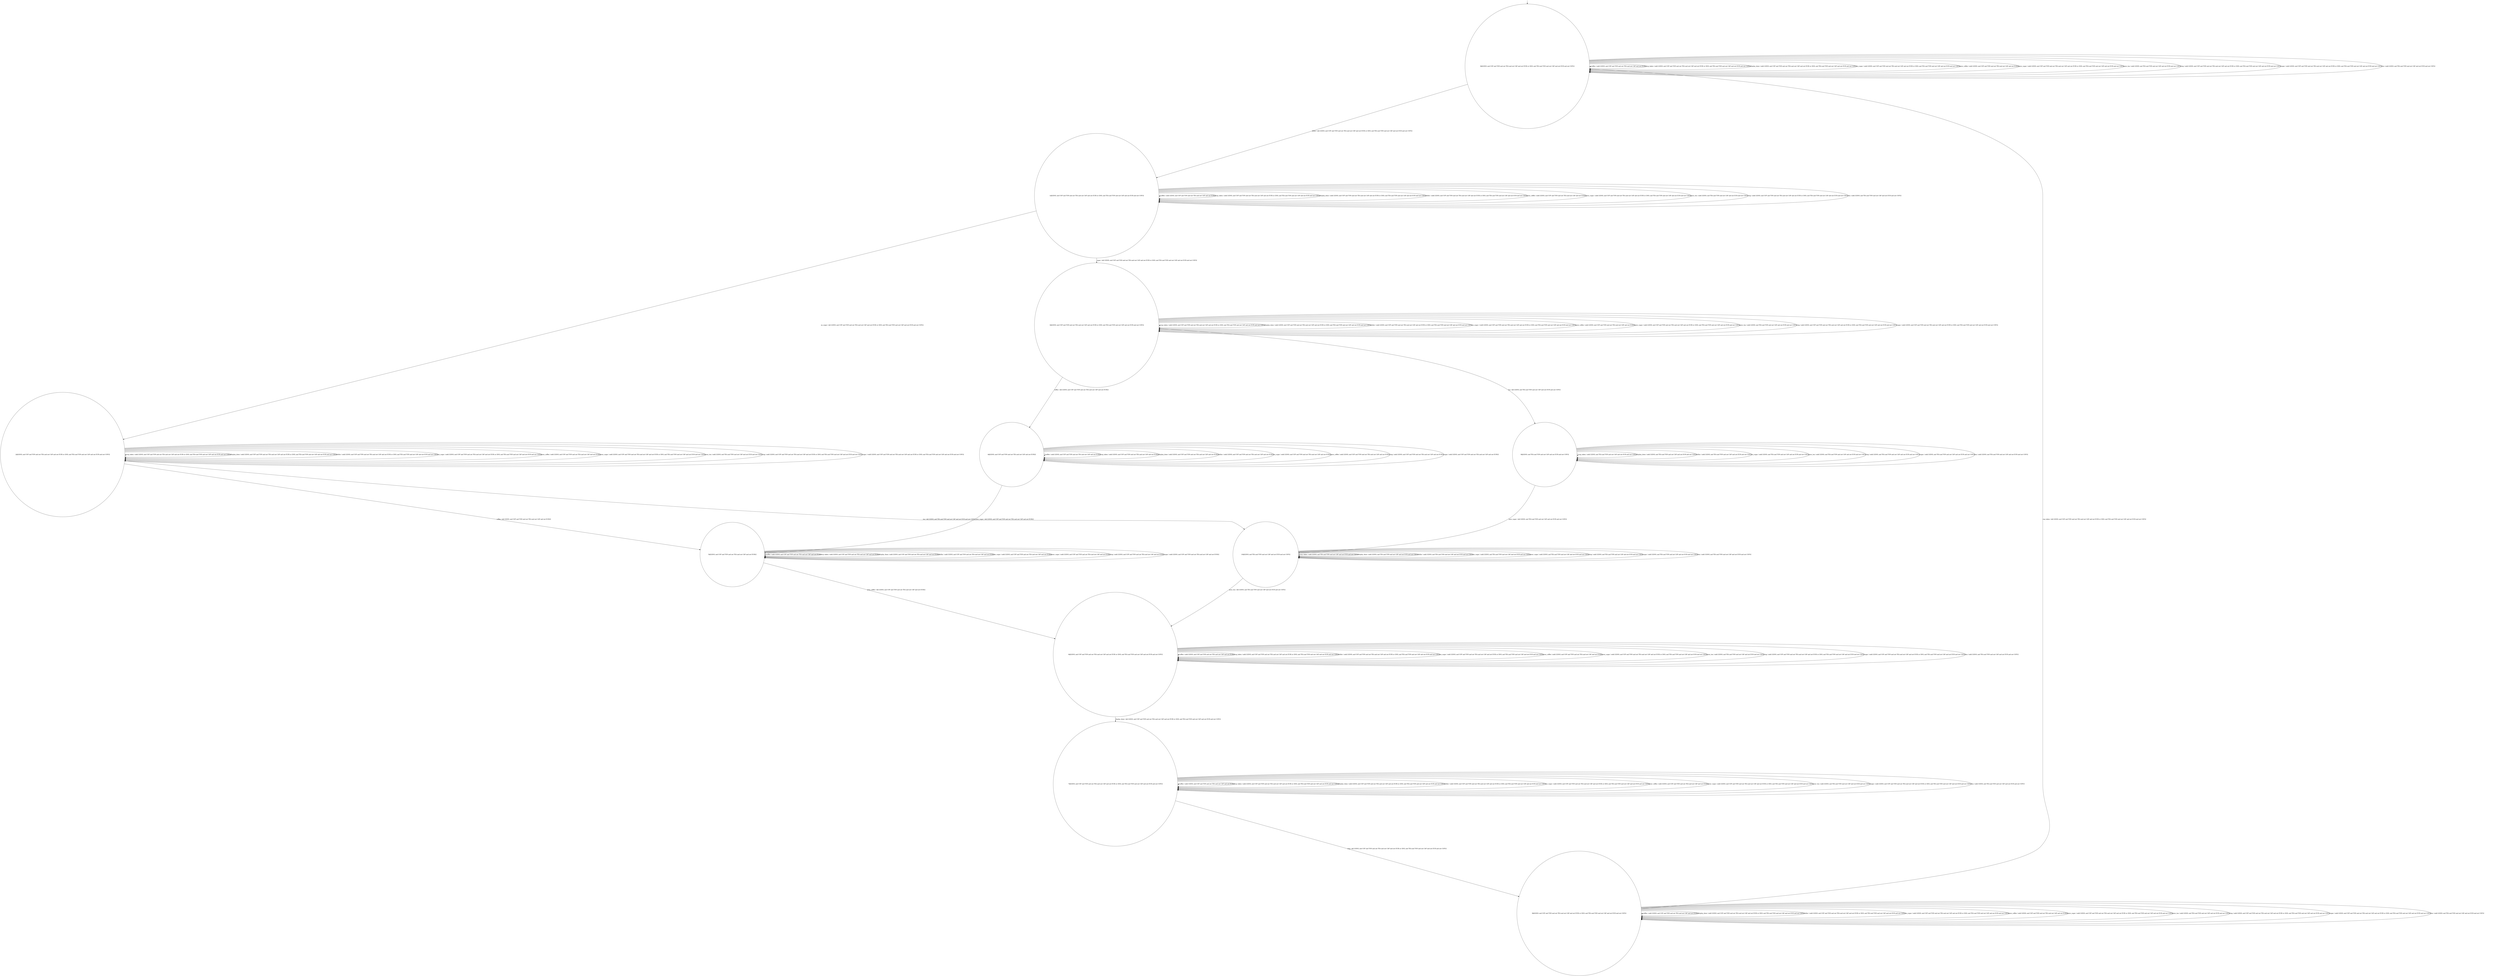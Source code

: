 digraph g {
	edge [lblstyle="above, sloped"];
	s0 [shape="circle" label="0@[((DOL and COF and TON and not TEA and not CAP and not EUR) or (DOL and TEA and TON and not CAP and not EUR and not COF))]"];
	s1 [shape="circle" label="1@[((DOL and COF and TON and not TEA and not CAP and not EUR) or (DOL and TEA and TON and not CAP and not EUR and not COF))]"];
	s2 [shape="circle" label="2@[((DOL and COF and TON and not TEA and not CAP and not EUR) or (DOL and TEA and TON and not CAP and not EUR and not COF))]"];
	s3 [shape="circle" label="3@[((DOL and COF and TON and not TEA and not CAP and not EUR) or (DOL and TEA and TON and not CAP and not EUR and not COF))]"];
	s4 [shape="circle" label="4@[((DOL and COF and TON and not TEA and not CAP and not EUR))]"];
	s5 [shape="circle" label="5@[((DOL and COF and TON and not TEA and not CAP and not EUR))]"];
	s6 [shape="circle" label="6@[((DOL and COF and TON and not TEA and not CAP and not EUR) or (DOL and TEA and TON and not CAP and not EUR and not COF))]"];
	s7 [shape="circle" label="7@[((DOL and COF and TON and not TEA and not CAP and not EUR) or (DOL and TEA and TON and not CAP and not EUR and not COF))]"];
	s8 [shape="circle" label="8@[((DOL and COF and TON and not TEA and not CAP and not EUR) or (DOL and TEA and TON and not CAP and not EUR and not COF))]"];
	s9 [shape="circle" label="9@[((DOL and TEA and TON and not CAP and not EUR and not COF))]"];
	s10 [shape="circle" label="10@[((DOL and TEA and TON and not CAP and not EUR and not COF))]"];
	s0 -> s0 [label="coffee / nok() [((DOL and COF and TON and not TEA and not CAP and not EUR))]"];
	s0 -> s0 [label="cup_taken / nok() [((DOL and COF and TON and not TEA and not CAP and not EUR) or (DOL and TEA and TON and not CAP and not EUR and not COF))]"];
	s0 -> s0 [label="display_done / nok() [((DOL and COF and TON and not TEA and not CAP and not EUR) or (DOL and TEA and TON and not CAP and not EUR and not COF))]"];
	s0 -> s1 [label="dollar / ok() [((DOL and COF and TON and not TEA and not CAP and not EUR) or (DOL and TEA and TON and not CAP and not EUR and not COF))]"];
	s0 -> s0 [label="no_sugar / nok() [((DOL and COF and TON and not TEA and not CAP and not EUR) or (DOL and TEA and TON and not CAP and not EUR and not COF))]"];
	s0 -> s0 [label="pour_coffee / nok() [((DOL and COF and TON and not TEA and not CAP and not EUR))]"];
	s0 -> s0 [label="pour_sugar / nok() [((DOL and COF and TON and not TEA and not CAP and not EUR) or (DOL and TEA and TON and not CAP and not EUR and not COF))]"];
	s0 -> s0 [label="pour_tea / nok() [((DOL and TEA and TON and not CAP and not EUR and not COF))]"];
	s0 -> s0 [label="ring / nok() [((DOL and COF and TON and not TEA and not CAP and not EUR) or (DOL and TEA and TON and not CAP and not EUR and not COF))]"];
	s0 -> s0 [label="sugar / nok() [((DOL and COF and TON and not TEA and not CAP and not EUR) or (DOL and TEA and TON and not CAP and not EUR and not COF))]"];
	s0 -> s0 [label="tea / nok() [((DOL and TEA and TON and not CAP and not EUR and not COF))]"];
	s1 -> s1 [label="coffee / nok() [((DOL and COF and TON and not TEA and not CAP and not EUR))]"];
	s1 -> s1 [label="cup_taken / nok() [((DOL and COF and TON and not TEA and not CAP and not EUR) or (DOL and TEA and TON and not CAP and not EUR and not COF))]"];
	s1 -> s1 [label="display_done / nok() [((DOL and COF and TON and not TEA and not CAP and not EUR) or (DOL and TEA and TON and not CAP and not EUR and not COF))]"];
	s1 -> s1 [label="dollar / nok() [((DOL and COF and TON and not TEA and not CAP and not EUR) or (DOL and TEA and TON and not CAP and not EUR and not COF))]"];
	s1 -> s2 [label="no_sugar / ok() [((DOL and COF and TON and not TEA and not CAP and not EUR) or (DOL and TEA and TON and not CAP and not EUR and not COF))]"];
	s1 -> s1 [label="pour_coffee / nok() [((DOL and COF and TON and not TEA and not CAP and not EUR))]"];
	s1 -> s1 [label="pour_sugar / nok() [((DOL and COF and TON and not TEA and not CAP and not EUR) or (DOL and TEA and TON and not CAP and not EUR and not COF))]"];
	s1 -> s1 [label="pour_tea / nok() [((DOL and TEA and TON and not CAP and not EUR and not COF))]"];
	s1 -> s1 [label="ring / nok() [((DOL and COF and TON and not TEA and not CAP and not EUR) or (DOL and TEA and TON and not CAP and not EUR and not COF))]"];
	s1 -> s3 [label="sugar / ok() [((DOL and COF and TON and not TEA and not CAP and not EUR) or (DOL and TEA and TON and not CAP and not EUR and not COF))]"];
	s1 -> s1 [label="tea / nok() [((DOL and TEA and TON and not CAP and not EUR and not COF))]"];
	s2 -> s5 [label="coffee / ok() [((DOL and COF and TON and not TEA and not CAP and not EUR))]"];
	s2 -> s2 [label="cup_taken / nok() [((DOL and COF and TON and not TEA and not CAP and not EUR) or (DOL and TEA and TON and not CAP and not EUR and not COF))]"];
	s2 -> s2 [label="display_done / nok() [((DOL and COF and TON and not TEA and not CAP and not EUR) or (DOL and TEA and TON and not CAP and not EUR and not COF))]"];
	s2 -> s2 [label="dollar / nok() [((DOL and COF and TON and not TEA and not CAP and not EUR) or (DOL and TEA and TON and not CAP and not EUR and not COF))]"];
	s2 -> s2 [label="no_sugar / nok() [((DOL and COF and TON and not TEA and not CAP and not EUR) or (DOL and TEA and TON and not CAP and not EUR and not COF))]"];
	s2 -> s2 [label="pour_coffee / nok() [((DOL and COF and TON and not TEA and not CAP and not EUR))]"];
	s2 -> s2 [label="pour_sugar / nok() [((DOL and COF and TON and not TEA and not CAP and not EUR) or (DOL and TEA and TON and not CAP and not EUR and not COF))]"];
	s2 -> s2 [label="pour_tea / nok() [((DOL and TEA and TON and not CAP and not EUR and not COF))]"];
	s2 -> s2 [label="ring / nok() [((DOL and COF and TON and not TEA and not CAP and not EUR) or (DOL and TEA and TON and not CAP and not EUR and not COF))]"];
	s2 -> s2 [label="sugar / void() [((DOL and COF and TON and not TEA and not CAP and not EUR) or (DOL and TEA and TON and not CAP and not EUR and not COF))]"];
	s2 -> s10 [label="tea / ok() [((DOL and TEA and TON and not CAP and not EUR and not COF))]"];
	s3 -> s4 [label="coffee / ok() [((DOL and COF and TON and not TEA and not CAP and not EUR))]"];
	s3 -> s3 [label="cup_taken / nok() [((DOL and COF and TON and not TEA and not CAP and not EUR) or (DOL and TEA and TON and not CAP and not EUR and not COF))]"];
	s3 -> s3 [label="display_done / nok() [((DOL and COF and TON and not TEA and not CAP and not EUR) or (DOL and TEA and TON and not CAP and not EUR and not COF))]"];
	s3 -> s3 [label="dollar / nok() [((DOL and COF and TON and not TEA and not CAP and not EUR) or (DOL and TEA and TON and not CAP and not EUR and not COF))]"];
	s3 -> s3 [label="no_sugar / void() [((DOL and COF and TON and not TEA and not CAP and not EUR) or (DOL and TEA and TON and not CAP and not EUR and not COF))]"];
	s3 -> s3 [label="pour_coffee / nok() [((DOL and COF and TON and not TEA and not CAP and not EUR))]"];
	s3 -> s3 [label="pour_sugar / nok() [((DOL and COF and TON and not TEA and not CAP and not EUR) or (DOL and TEA and TON and not CAP and not EUR and not COF))]"];
	s3 -> s3 [label="pour_tea / nok() [((DOL and TEA and TON and not CAP and not EUR and not COF))]"];
	s3 -> s3 [label="ring / nok() [((DOL and COF and TON and not TEA and not CAP and not EUR) or (DOL and TEA and TON and not CAP and not EUR and not COF))]"];
	s3 -> s3 [label="sugar / nok() [((DOL and COF and TON and not TEA and not CAP and not EUR) or (DOL and TEA and TON and not CAP and not EUR and not COF))]"];
	s3 -> s9 [label="tea / ok() [((DOL and TEA and TON and not CAP and not EUR and not COF))]"];
	s4 -> s4 [label="coffee / nok() [((DOL and COF and TON and not TEA and not CAP and not EUR))]"];
	s4 -> s4 [label="cup_taken / nok() [((DOL and COF and TON and not TEA and not CAP and not EUR))]"];
	s4 -> s4 [label="display_done / nok() [((DOL and COF and TON and not TEA and not CAP and not EUR))]"];
	s4 -> s4 [label="dollar / nok() [((DOL and COF and TON and not TEA and not CAP and not EUR))]"];
	s4 -> s4 [label="no_sugar / nok() [((DOL and COF and TON and not TEA and not CAP and not EUR))]"];
	s4 -> s4 [label="pour_coffee / nok() [((DOL and COF and TON and not TEA and not CAP and not EUR))]"];
	s4 -> s5 [label="pour_sugar / ok() [((DOL and COF and TON and not TEA and not CAP and not EUR))]"];
	s4 -> s4 [label="ring / nok() [((DOL and COF and TON and not TEA and not CAP and not EUR))]"];
	s4 -> s4 [label="sugar / nok() [((DOL and COF and TON and not TEA and not CAP and not EUR))]"];
	s5 -> s5 [label="coffee / nok() [((DOL and COF and TON and not TEA and not CAP and not EUR))]"];
	s5 -> s5 [label="cup_taken / nok() [((DOL and COF and TON and not TEA and not CAP and not EUR))]"];
	s5 -> s5 [label="display_done / nok() [((DOL and COF and TON and not TEA and not CAP and not EUR))]"];
	s5 -> s5 [label="dollar / nok() [((DOL and COF and TON and not TEA and not CAP and not EUR))]"];
	s5 -> s5 [label="no_sugar / nok() [((DOL and COF and TON and not TEA and not CAP and not EUR))]"];
	s5 -> s6 [label="pour_coffee / ok() [((DOL and COF and TON and not TEA and not CAP and not EUR))]"];
	s5 -> s5 [label="pour_sugar / nok() [((DOL and COF and TON and not TEA and not CAP and not EUR))]"];
	s5 -> s5 [label="ring / nok() [((DOL and COF and TON and not TEA and not CAP and not EUR))]"];
	s5 -> s5 [label="sugar / nok() [((DOL and COF and TON and not TEA and not CAP and not EUR))]"];
	s6 -> s6 [label="coffee / nok() [((DOL and COF and TON and not TEA and not CAP and not EUR))]"];
	s6 -> s6 [label="cup_taken / nok() [((DOL and COF and TON and not TEA and not CAP and not EUR) or (DOL and TEA and TON and not CAP and not EUR and not COF))]"];
	s6 -> s7 [label="display_done / ok() [((DOL and COF and TON and not TEA and not CAP and not EUR) or (DOL and TEA and TON and not CAP and not EUR and not COF))]"];
	s6 -> s6 [label="dollar / nok() [((DOL and COF and TON and not TEA and not CAP and not EUR) or (DOL and TEA and TON and not CAP and not EUR and not COF))]"];
	s6 -> s6 [label="no_sugar / nok() [((DOL and COF and TON and not TEA and not CAP and not EUR) or (DOL and TEA and TON and not CAP and not EUR and not COF))]"];
	s6 -> s6 [label="pour_coffee / nok() [((DOL and COF and TON and not TEA and not CAP and not EUR))]"];
	s6 -> s6 [label="pour_sugar / nok() [((DOL and COF and TON and not TEA and not CAP and not EUR) or (DOL and TEA and TON and not CAP and not EUR and not COF))]"];
	s6 -> s6 [label="pour_tea / nok() [((DOL and TEA and TON and not CAP and not EUR and not COF))]"];
	s6 -> s6 [label="ring / nok() [((DOL and COF and TON and not TEA and not CAP and not EUR) or (DOL and TEA and TON and not CAP and not EUR and not COF))]"];
	s6 -> s6 [label="sugar / nok() [((DOL and COF and TON and not TEA and not CAP and not EUR) or (DOL and TEA and TON and not CAP and not EUR and not COF))]"];
	s6 -> s6 [label="tea / nok() [((DOL and TEA and TON and not CAP and not EUR and not COF))]"];
	s7 -> s7 [label="coffee / nok() [((DOL and COF and TON and not TEA and not CAP and not EUR))]"];
	s7 -> s7 [label="cup_taken / nok() [((DOL and COF and TON and not TEA and not CAP and not EUR) or (DOL and TEA and TON and not CAP and not EUR and not COF))]"];
	s7 -> s7 [label="display_done / nok() [((DOL and COF and TON and not TEA and not CAP and not EUR) or (DOL and TEA and TON and not CAP and not EUR and not COF))]"];
	s7 -> s7 [label="dollar / nok() [((DOL and COF and TON and not TEA and not CAP and not EUR) or (DOL and TEA and TON and not CAP and not EUR and not COF))]"];
	s7 -> s7 [label="no_sugar / nok() [((DOL and COF and TON and not TEA and not CAP and not EUR) or (DOL and TEA and TON and not CAP and not EUR and not COF))]"];
	s7 -> s7 [label="pour_coffee / nok() [((DOL and COF and TON and not TEA and not CAP and not EUR))]"];
	s7 -> s7 [label="pour_sugar / nok() [((DOL and COF and TON and not TEA and not CAP and not EUR) or (DOL and TEA and TON and not CAP and not EUR and not COF))]"];
	s7 -> s7 [label="pour_tea / nok() [((DOL and TEA and TON and not CAP and not EUR and not COF))]"];
	s7 -> s8 [label="ring / ok() [((DOL and COF and TON and not TEA and not CAP and not EUR) or (DOL and TEA and TON and not CAP and not EUR and not COF))]"];
	s7 -> s7 [label="sugar / nok() [((DOL and COF and TON and not TEA and not CAP and not EUR) or (DOL and TEA and TON and not CAP and not EUR and not COF))]"];
	s7 -> s7 [label="tea / nok() [((DOL and TEA and TON and not CAP and not EUR and not COF))]"];
	s8 -> s8 [label="coffee / nok() [((DOL and COF and TON and not TEA and not CAP and not EUR))]"];
	s8 -> s0 [label="cup_taken / ok() [((DOL and COF and TON and not TEA and not CAP and not EUR) or (DOL and TEA and TON and not CAP and not EUR and not COF))]"];
	s8 -> s8 [label="display_done / nok() [((DOL and COF and TON and not TEA and not CAP and not EUR) or (DOL and TEA and TON and not CAP and not EUR and not COF))]"];
	s8 -> s8 [label="dollar / nok() [((DOL and COF and TON and not TEA and not CAP and not EUR) or (DOL and TEA and TON and not CAP and not EUR and not COF))]"];
	s8 -> s8 [label="no_sugar / nok() [((DOL and COF and TON and not TEA and not CAP and not EUR) or (DOL and TEA and TON and not CAP and not EUR and not COF))]"];
	s8 -> s8 [label="pour_coffee / nok() [((DOL and COF and TON and not TEA and not CAP and not EUR))]"];
	s8 -> s8 [label="pour_sugar / nok() [((DOL and COF and TON and not TEA and not CAP and not EUR) or (DOL and TEA and TON and not CAP and not EUR and not COF))]"];
	s8 -> s8 [label="pour_tea / nok() [((DOL and TEA and TON and not CAP and not EUR and not COF))]"];
	s8 -> s8 [label="ring / nok() [((DOL and COF and TON and not TEA and not CAP and not EUR) or (DOL and TEA and TON and not CAP and not EUR and not COF))]"];
	s8 -> s8 [label="sugar / nok() [((DOL and COF and TON and not TEA and not CAP and not EUR) or (DOL and TEA and TON and not CAP and not EUR and not COF))]"];
	s8 -> s8 [label="tea / nok() [((DOL and TEA and TON and not CAP and not EUR and not COF))]"];
	s9 -> s9 [label="cup_taken / nok() [((DOL and TEA and TON and not CAP and not EUR and not COF))]"];
	s9 -> s9 [label="display_done / nok() [((DOL and TEA and TON and not CAP and not EUR and not COF))]"];
	s9 -> s9 [label="dollar / nok() [((DOL and TEA and TON and not CAP and not EUR and not COF))]"];
	s9 -> s9 [label="no_sugar / nok() [((DOL and TEA and TON and not CAP and not EUR and not COF))]"];
	s9 -> s10 [label="pour_sugar / ok() [((DOL and TEA and TON and not CAP and not EUR and not COF))]"];
	s9 -> s9 [label="pour_tea / nok() [((DOL and TEA and TON and not CAP and not EUR and not COF))]"];
	s9 -> s9 [label="ring / nok() [((DOL and TEA and TON and not CAP and not EUR and not COF))]"];
	s9 -> s9 [label="sugar / nok() [((DOL and TEA and TON and not CAP and not EUR and not COF))]"];
	s9 -> s9 [label="tea / nok() [((DOL and TEA and TON and not CAP and not EUR and not COF))]"];
	s10 -> s10 [label="cup_taken / nok() [((DOL and TEA and TON and not CAP and not EUR and not COF))]"];
	s10 -> s10 [label="display_done / nok() [((DOL and TEA and TON and not CAP and not EUR and not COF))]"];
	s10 -> s10 [label="dollar / nok() [((DOL and TEA and TON and not CAP and not EUR and not COF))]"];
	s10 -> s10 [label="no_sugar / nok() [((DOL and TEA and TON and not CAP and not EUR and not COF))]"];
	s10 -> s10 [label="pour_sugar / nok() [((DOL and TEA and TON and not CAP and not EUR and not COF))]"];
	s10 -> s6 [label="pour_tea / ok() [((DOL and TEA and TON and not CAP and not EUR and not COF))]"];
	s10 -> s10 [label="ring / nok() [((DOL and TEA and TON and not CAP and not EUR and not COF))]"];
	s10 -> s10 [label="sugar / nok() [((DOL and TEA and TON and not CAP and not EUR and not COF))]"];
	s10 -> s10 [label="tea / nok() [((DOL and TEA and TON and not CAP and not EUR and not COF))]"];
	__start0 [label="" shape="none" width="0" height="0"];
	__start0 -> s0;
}